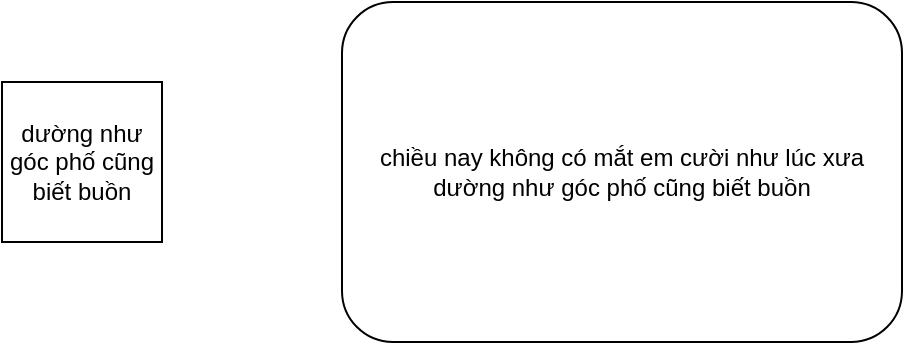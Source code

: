 <mxfile version="15.6.8" type="github"><diagram id="6l2W4ob6dm1QN0fYEZwa" name="Page-1"><mxGraphModel dx="806" dy="508" grid="1" gridSize="10" guides="1" tooltips="1" connect="1" arrows="1" fold="1" page="1" pageScale="1" pageWidth="1169" pageHeight="827" math="0" shadow="0"><root><mxCell id="0"/><mxCell id="1" parent="0"/><mxCell id="yCw0AMEPhHqGZcaGL5sb-1" value="chiều nay không có mắt em cười như lúc xưa&lt;br&gt;dường như góc phố cũng biết buồn" style="rounded=1;whiteSpace=wrap;html=1;" parent="1" vertex="1"><mxGeometry x="350" y="140" width="280" height="170" as="geometry"/></mxCell><mxCell id="WBMPqIRIw7tEHmgxFNj_-1" value="dường như góc phố cũng biết buồn" style="whiteSpace=wrap;html=1;aspect=fixed;fillColor=default;strokeColor=default;fontColor=default;" parent="1" vertex="1"><mxGeometry x="180" y="180" width="80" height="80" as="geometry"/></mxCell></root></mxGraphModel></diagram></mxfile>